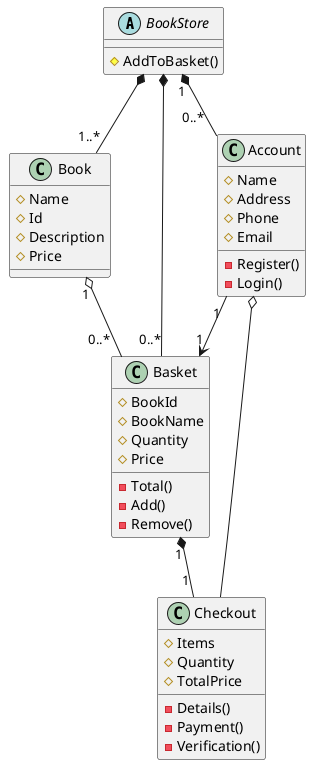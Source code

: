 @startuml classDiagram

abstract class BookStore{
    # AddToBasket()
}
class Account{
    # Name
    # Address
    # Phone
    # Email
    - Register()
    - Login()
}
class Book{
    # Name
    # Id
    # Description 
    # Price
}
class Basket{
    # BookId
    # BookName
    # Quantity
    # Price
    - Total()
    - Add()
    - Remove()
}
class Checkout{
    # Items
    # Quantity
    # TotalPrice
    - Details()
    - Payment()
    - Verification()
}

BookStore "1" *-- "0..*  " Account
BookStore *-- "0..*" Basket
BookStore *-- "1..*" Book
Basket "1" *-- "1 " Checkout
Book "1" o-- "0..*  " Basket
Account "1 "-->"1" Basket
Account o-- Checkout

@enduml